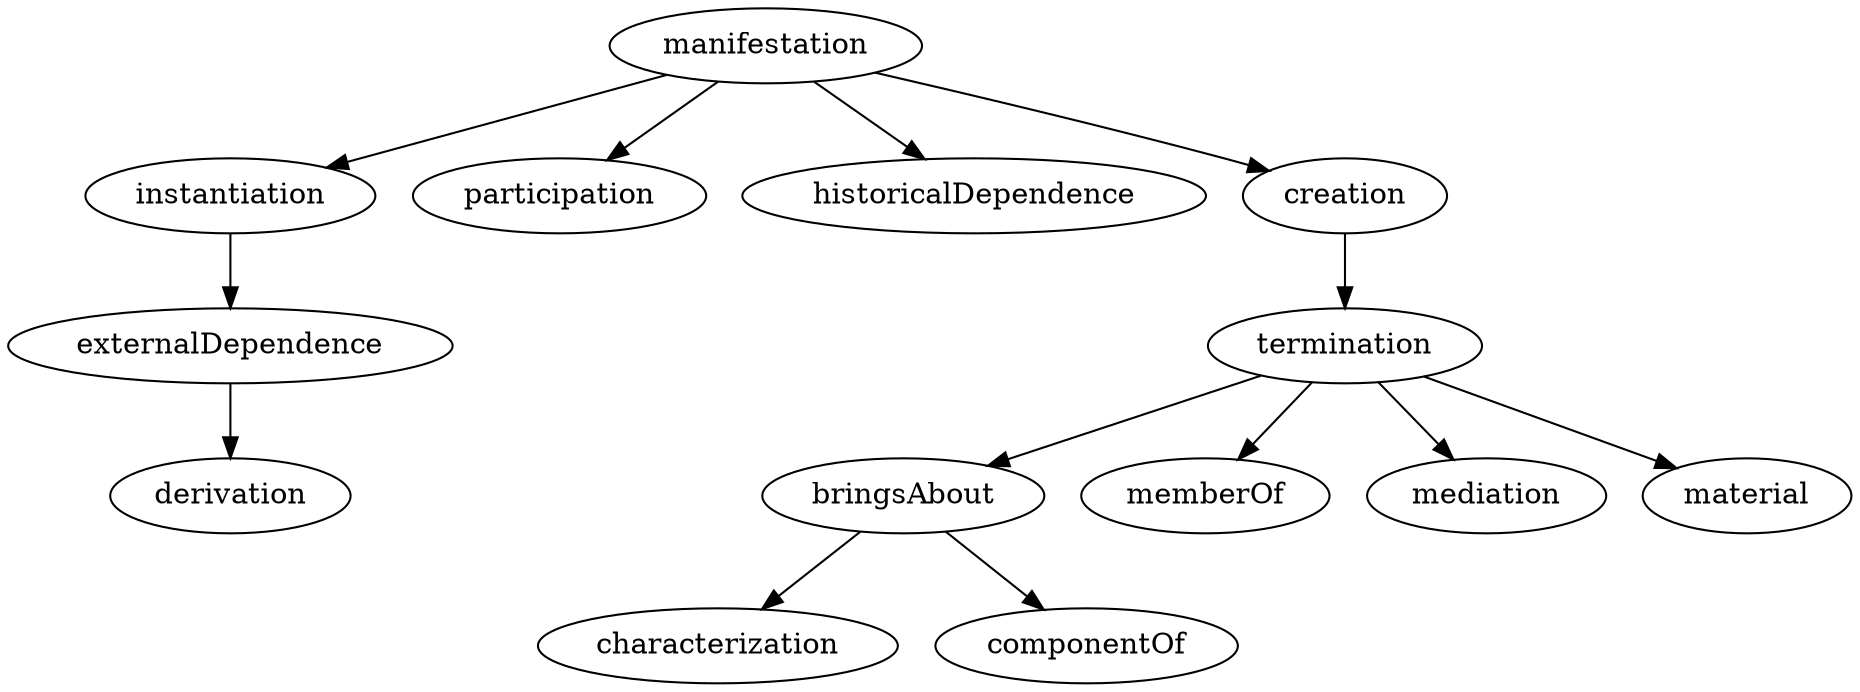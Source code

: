 strict digraph {
manifestation;
instantiation;
participation;
historicalDependence;
creation;
externalDependence;
termination;
bringsAbout;
memberOf;
mediation;
material;
characterization;
componentOf;
derivation;
manifestation -> instantiation;
manifestation -> participation;
manifestation -> historicalDependence;
manifestation -> creation;
instantiation -> externalDependence;
creation -> termination;
externalDependence -> derivation;
termination -> bringsAbout;
termination -> memberOf;
termination -> mediation;
termination -> material;
bringsAbout -> characterization;
bringsAbout -> componentOf;
}
